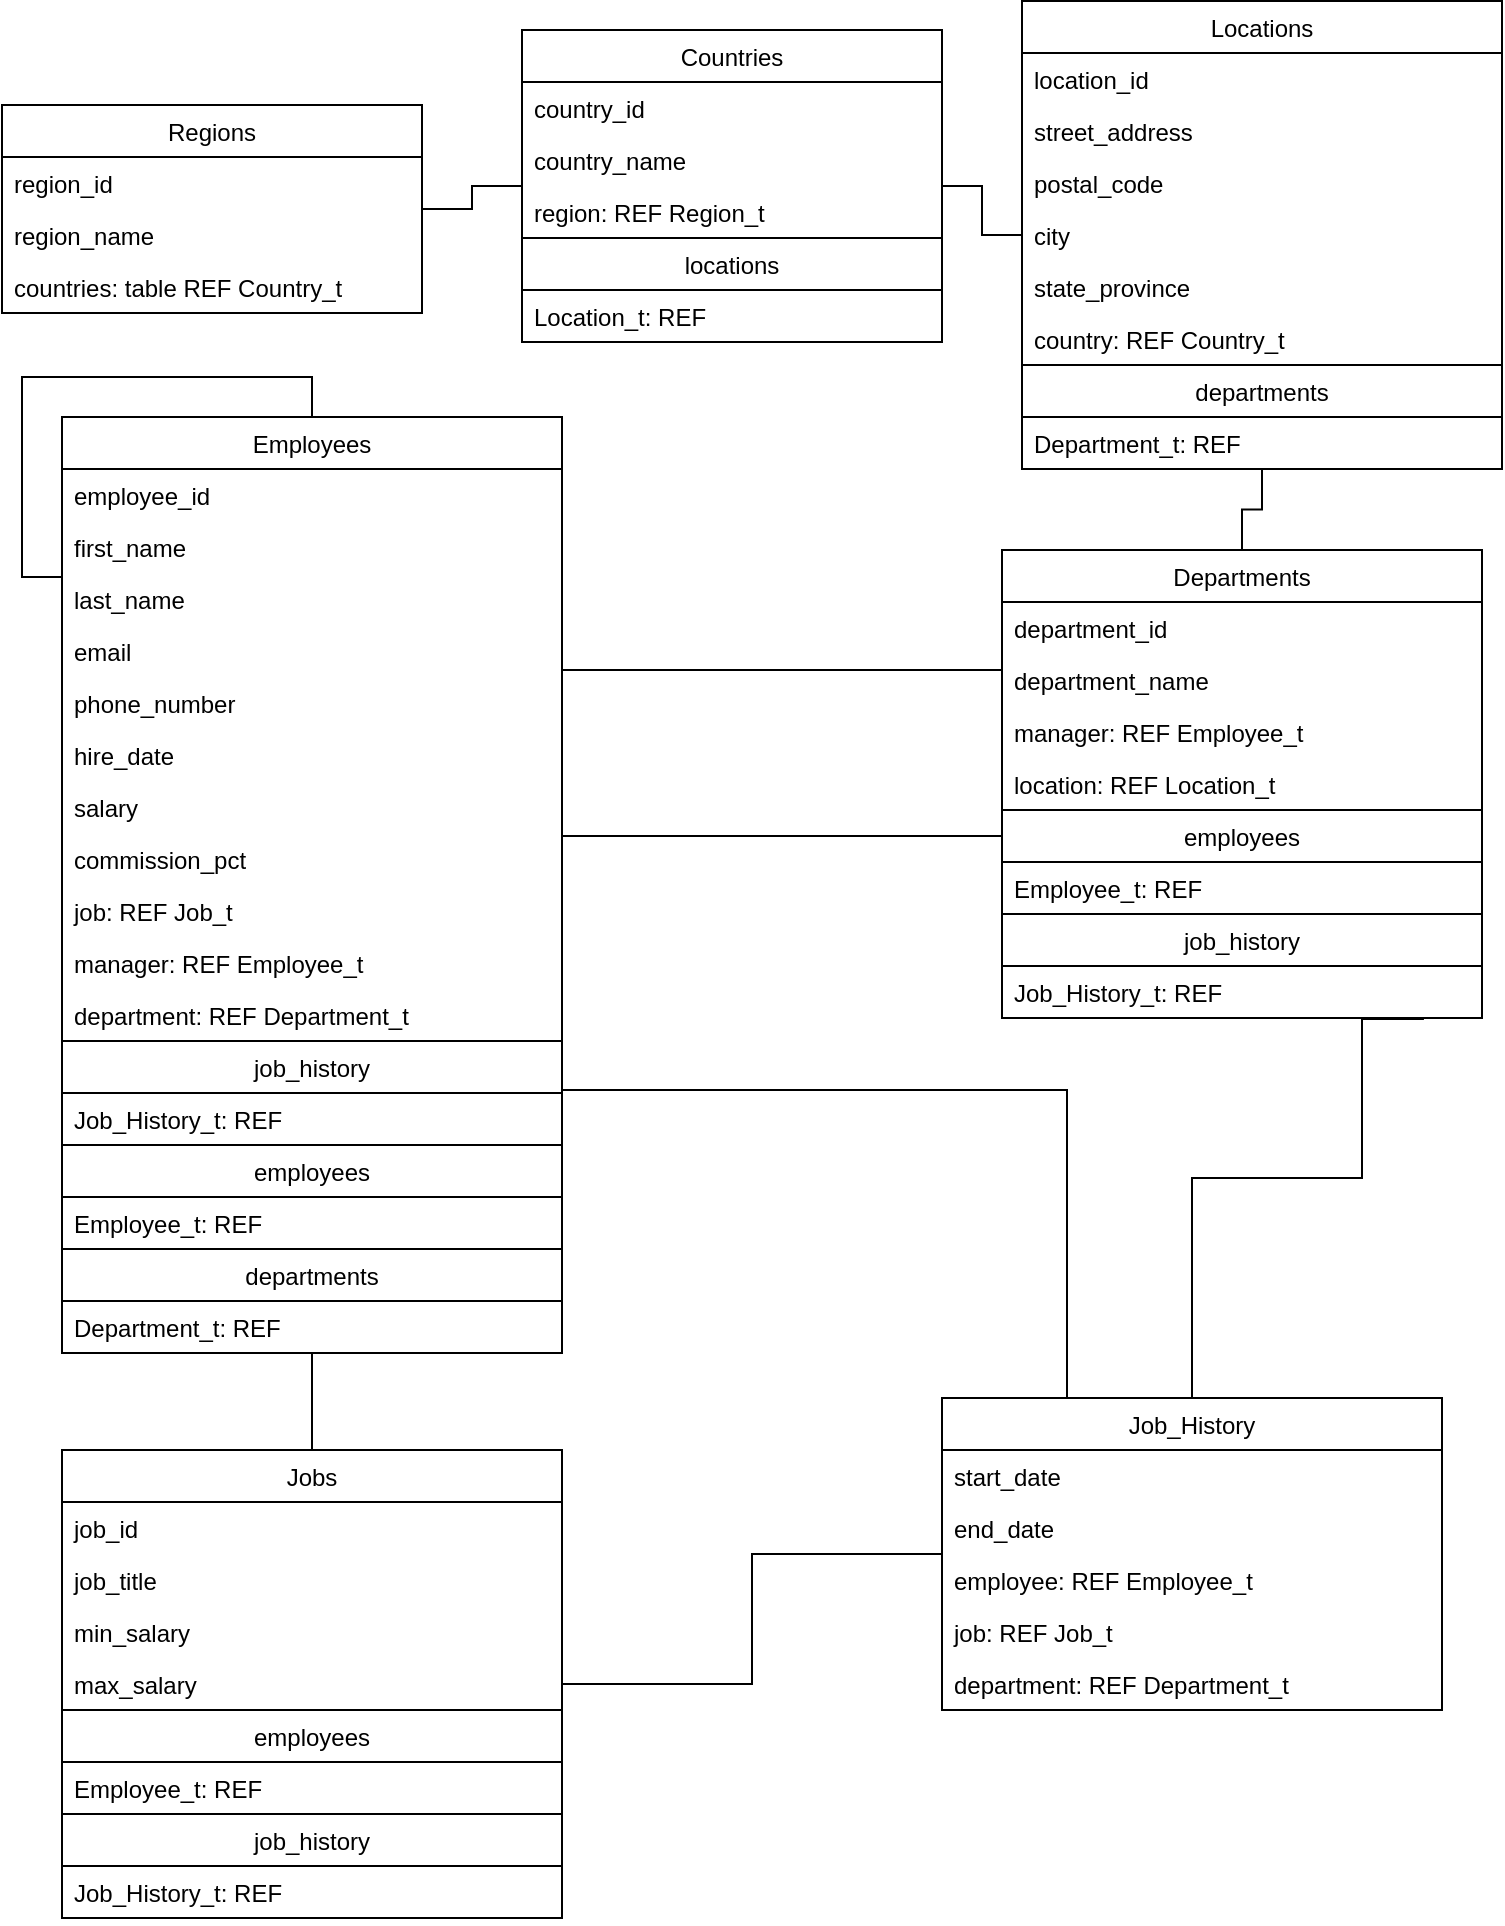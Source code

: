 <mxfile version="10.6.5" type="device"><diagram id="toMqpoAieVKs-ws_aWYP" name="Page-1"><mxGraphModel dx="1394" dy="765" grid="1" gridSize="10" guides="1" tooltips="1" connect="1" arrows="1" fold="1" page="1" pageScale="1" pageWidth="827" pageHeight="1169" math="0" shadow="0"><root><mxCell id="0"/><mxCell id="1" parent="0"/><mxCell id="nZDAAM3uMezkxP6vl0-N-9" value="" style="edgeStyle=orthogonalEdgeStyle;rounded=0;orthogonalLoop=1;jettySize=auto;html=1;endArrow=none;endFill=0;" edge="1" parent="1" source="nZDAAM3uMezkxP6vl0-N-1" target="nZDAAM3uMezkxP6vl0-N-5"><mxGeometry relative="1" as="geometry"/></mxCell><mxCell id="nZDAAM3uMezkxP6vl0-N-1" value="Regions" style="swimlane;fontStyle=0;childLayout=stackLayout;horizontal=1;startSize=26;fillColor=none;horizontalStack=0;resizeParent=1;resizeParentMax=0;resizeLast=0;collapsible=1;marginBottom=0;" vertex="1" parent="1"><mxGeometry x="50" y="147.5" width="210" height="104" as="geometry"/></mxCell><mxCell id="nZDAAM3uMezkxP6vl0-N-2" value="region_id" style="text;strokeColor=none;fillColor=none;align=left;verticalAlign=top;spacingLeft=4;spacingRight=4;overflow=hidden;rotatable=0;points=[[0,0.5],[1,0.5]];portConstraint=eastwest;" vertex="1" parent="nZDAAM3uMezkxP6vl0-N-1"><mxGeometry y="26" width="210" height="26" as="geometry"/></mxCell><mxCell id="nZDAAM3uMezkxP6vl0-N-3" value="region_name" style="text;strokeColor=none;fillColor=none;align=left;verticalAlign=top;spacingLeft=4;spacingRight=4;overflow=hidden;rotatable=0;points=[[0,0.5],[1,0.5]];portConstraint=eastwest;" vertex="1" parent="nZDAAM3uMezkxP6vl0-N-1"><mxGeometry y="52" width="210" height="26" as="geometry"/></mxCell><mxCell id="nZDAAM3uMezkxP6vl0-N-4" value="countries: table REF Country_t" style="text;strokeColor=none;fillColor=none;align=left;verticalAlign=top;spacingLeft=4;spacingRight=4;overflow=hidden;rotatable=0;points=[[0,0.5],[1,0.5]];portConstraint=eastwest;" vertex="1" parent="nZDAAM3uMezkxP6vl0-N-1"><mxGeometry y="78" width="210" height="26" as="geometry"/></mxCell><mxCell id="nZDAAM3uMezkxP6vl0-N-16" value="" style="edgeStyle=orthogonalEdgeStyle;rounded=0;orthogonalLoop=1;jettySize=auto;html=1;endArrow=none;endFill=0;" edge="1" parent="1" source="nZDAAM3uMezkxP6vl0-N-5" target="nZDAAM3uMezkxP6vl0-N-11"><mxGeometry relative="1" as="geometry"/></mxCell><mxCell id="nZDAAM3uMezkxP6vl0-N-5" value="Countries" style="swimlane;fontStyle=0;childLayout=stackLayout;horizontal=1;startSize=26;fillColor=none;horizontalStack=0;resizeParent=1;resizeParentMax=0;resizeLast=0;collapsible=1;marginBottom=0;" vertex="1" parent="1"><mxGeometry x="310" y="110" width="210" height="156" as="geometry"/></mxCell><mxCell id="nZDAAM3uMezkxP6vl0-N-6" value="country_id" style="text;strokeColor=none;fillColor=none;align=left;verticalAlign=top;spacingLeft=4;spacingRight=4;overflow=hidden;rotatable=0;points=[[0,0.5],[1,0.5]];portConstraint=eastwest;" vertex="1" parent="nZDAAM3uMezkxP6vl0-N-5"><mxGeometry y="26" width="210" height="26" as="geometry"/></mxCell><mxCell id="nZDAAM3uMezkxP6vl0-N-7" value="country_name" style="text;strokeColor=none;fillColor=none;align=left;verticalAlign=top;spacingLeft=4;spacingRight=4;overflow=hidden;rotatable=0;points=[[0,0.5],[1,0.5]];portConstraint=eastwest;" vertex="1" parent="nZDAAM3uMezkxP6vl0-N-5"><mxGeometry y="52" width="210" height="26" as="geometry"/></mxCell><mxCell id="nZDAAM3uMezkxP6vl0-N-8" value="region: REF Region_t" style="text;strokeColor=none;fillColor=none;align=left;verticalAlign=top;spacingLeft=4;spacingRight=4;overflow=hidden;rotatable=0;points=[[0,0.5],[1,0.5]];portConstraint=eastwest;" vertex="1" parent="nZDAAM3uMezkxP6vl0-N-5"><mxGeometry y="78" width="210" height="26" as="geometry"/></mxCell><mxCell id="nZDAAM3uMezkxP6vl0-N-82" value="locations" style="swimlane;fontStyle=0;childLayout=stackLayout;horizontal=1;startSize=26;fillColor=none;horizontalStack=0;resizeParent=1;resizeParentMax=0;resizeLast=0;collapsible=1;marginBottom=0;" vertex="1" parent="nZDAAM3uMezkxP6vl0-N-5"><mxGeometry y="104" width="210" height="52" as="geometry"/></mxCell><mxCell id="nZDAAM3uMezkxP6vl0-N-83" value="Location_t: REF" style="text;strokeColor=none;fillColor=none;align=left;verticalAlign=top;spacingLeft=4;spacingRight=4;overflow=hidden;rotatable=0;points=[[0,0.5],[1,0.5]];portConstraint=eastwest;" vertex="1" parent="nZDAAM3uMezkxP6vl0-N-82"><mxGeometry y="26" width="210" height="26" as="geometry"/></mxCell><mxCell id="nZDAAM3uMezkxP6vl0-N-28" value="" style="edgeStyle=orthogonalEdgeStyle;rounded=0;orthogonalLoop=1;jettySize=auto;html=1;endArrow=none;endFill=0;" edge="1" parent="1" source="nZDAAM3uMezkxP6vl0-N-11" target="nZDAAM3uMezkxP6vl0-N-20"><mxGeometry relative="1" as="geometry"/></mxCell><mxCell id="nZDAAM3uMezkxP6vl0-N-11" value="Locations" style="swimlane;fontStyle=0;childLayout=stackLayout;horizontal=1;startSize=26;fillColor=none;horizontalStack=0;resizeParent=1;resizeParentMax=0;resizeLast=0;collapsible=1;marginBottom=0;" vertex="1" parent="1"><mxGeometry x="560" y="95.5" width="240" height="234" as="geometry"/></mxCell><mxCell id="nZDAAM3uMezkxP6vl0-N-12" value="location_id" style="text;strokeColor=none;fillColor=none;align=left;verticalAlign=top;spacingLeft=4;spacingRight=4;overflow=hidden;rotatable=0;points=[[0,0.5],[1,0.5]];portConstraint=eastwest;" vertex="1" parent="nZDAAM3uMezkxP6vl0-N-11"><mxGeometry y="26" width="240" height="26" as="geometry"/></mxCell><mxCell id="nZDAAM3uMezkxP6vl0-N-13" value="street_address" style="text;strokeColor=none;fillColor=none;align=left;verticalAlign=top;spacingLeft=4;spacingRight=4;overflow=hidden;rotatable=0;points=[[0,0.5],[1,0.5]];portConstraint=eastwest;" vertex="1" parent="nZDAAM3uMezkxP6vl0-N-11"><mxGeometry y="52" width="240" height="26" as="geometry"/></mxCell><mxCell id="nZDAAM3uMezkxP6vl0-N-17" value="postal_code" style="text;strokeColor=none;fillColor=none;align=left;verticalAlign=top;spacingLeft=4;spacingRight=4;overflow=hidden;rotatable=0;points=[[0,0.5],[1,0.5]];portConstraint=eastwest;" vertex="1" parent="nZDAAM3uMezkxP6vl0-N-11"><mxGeometry y="78" width="240" height="26" as="geometry"/></mxCell><mxCell id="nZDAAM3uMezkxP6vl0-N-18" value="city" style="text;strokeColor=none;fillColor=none;align=left;verticalAlign=top;spacingLeft=4;spacingRight=4;overflow=hidden;rotatable=0;points=[[0,0.5],[1,0.5]];portConstraint=eastwest;" vertex="1" parent="nZDAAM3uMezkxP6vl0-N-11"><mxGeometry y="104" width="240" height="26" as="geometry"/></mxCell><mxCell id="nZDAAM3uMezkxP6vl0-N-19" value="state_province" style="text;strokeColor=none;fillColor=none;align=left;verticalAlign=top;spacingLeft=4;spacingRight=4;overflow=hidden;rotatable=0;points=[[0,0.5],[1,0.5]];portConstraint=eastwest;" vertex="1" parent="nZDAAM3uMezkxP6vl0-N-11"><mxGeometry y="130" width="240" height="26" as="geometry"/></mxCell><mxCell id="nZDAAM3uMezkxP6vl0-N-14" value="country: REF Country_t" style="text;strokeColor=none;fillColor=none;align=left;verticalAlign=top;spacingLeft=4;spacingRight=4;overflow=hidden;rotatable=0;points=[[0,0.5],[1,0.5]];portConstraint=eastwest;" vertex="1" parent="nZDAAM3uMezkxP6vl0-N-11"><mxGeometry y="156" width="240" height="26" as="geometry"/></mxCell><mxCell id="nZDAAM3uMezkxP6vl0-N-78" value="departments" style="swimlane;fontStyle=0;childLayout=stackLayout;horizontal=1;startSize=26;fillColor=none;horizontalStack=0;resizeParent=1;resizeParentMax=0;resizeLast=0;collapsible=1;marginBottom=0;" vertex="1" parent="nZDAAM3uMezkxP6vl0-N-11"><mxGeometry y="182" width="240" height="52" as="geometry"><mxRectangle y="182" width="240" height="26" as="alternateBounds"/></mxGeometry></mxCell><mxCell id="nZDAAM3uMezkxP6vl0-N-79" value="Department_t: REF" style="text;strokeColor=none;fillColor=none;align=left;verticalAlign=top;spacingLeft=4;spacingRight=4;overflow=hidden;rotatable=0;points=[[0,0.5],[1,0.5]];portConstraint=eastwest;" vertex="1" parent="nZDAAM3uMezkxP6vl0-N-78"><mxGeometry y="26" width="240" height="26" as="geometry"/></mxCell><mxCell id="nZDAAM3uMezkxP6vl0-N-36" value="" style="edgeStyle=orthogonalEdgeStyle;rounded=0;orthogonalLoop=1;jettySize=auto;html=1;endArrow=none;endFill=0;" edge="1" parent="1" source="nZDAAM3uMezkxP6vl0-N-20" target="nZDAAM3uMezkxP6vl0-N-29"><mxGeometry relative="1" as="geometry"><Array as="points"><mxPoint x="490" y="430"/><mxPoint x="490" y="430"/></Array></mxGeometry></mxCell><mxCell id="nZDAAM3uMezkxP6vl0-N-20" value="Departments" style="swimlane;fontStyle=0;childLayout=stackLayout;horizontal=1;startSize=26;fillColor=none;horizontalStack=0;resizeParent=1;resizeParentMax=0;resizeLast=0;collapsible=1;marginBottom=0;" vertex="1" parent="1"><mxGeometry x="550" y="370" width="240" height="234" as="geometry"/></mxCell><mxCell id="nZDAAM3uMezkxP6vl0-N-21" value="department_id" style="text;strokeColor=none;fillColor=none;align=left;verticalAlign=top;spacingLeft=4;spacingRight=4;overflow=hidden;rotatable=0;points=[[0,0.5],[1,0.5]];portConstraint=eastwest;" vertex="1" parent="nZDAAM3uMezkxP6vl0-N-20"><mxGeometry y="26" width="240" height="26" as="geometry"/></mxCell><mxCell id="nZDAAM3uMezkxP6vl0-N-22" value="department_name" style="text;strokeColor=none;fillColor=none;align=left;verticalAlign=top;spacingLeft=4;spacingRight=4;overflow=hidden;rotatable=0;points=[[0,0.5],[1,0.5]];portConstraint=eastwest;" vertex="1" parent="nZDAAM3uMezkxP6vl0-N-20"><mxGeometry y="52" width="240" height="26" as="geometry"/></mxCell><mxCell id="nZDAAM3uMezkxP6vl0-N-23" value="manager: REF Employee_t" style="text;strokeColor=none;fillColor=none;align=left;verticalAlign=top;spacingLeft=4;spacingRight=4;overflow=hidden;rotatable=0;points=[[0,0.5],[1,0.5]];portConstraint=eastwest;" vertex="1" parent="nZDAAM3uMezkxP6vl0-N-20"><mxGeometry y="78" width="240" height="26" as="geometry"/></mxCell><mxCell id="nZDAAM3uMezkxP6vl0-N-24" value="location: REF Location_t" style="text;strokeColor=none;fillColor=none;align=left;verticalAlign=top;spacingLeft=4;spacingRight=4;overflow=hidden;rotatable=0;points=[[0,0.5],[1,0.5]];portConstraint=eastwest;" vertex="1" parent="nZDAAM3uMezkxP6vl0-N-20"><mxGeometry y="104" width="240" height="26" as="geometry"/></mxCell><mxCell id="nZDAAM3uMezkxP6vl0-N-94" value="employees" style="swimlane;fontStyle=0;childLayout=stackLayout;horizontal=1;startSize=26;fillColor=none;horizontalStack=0;resizeParent=1;resizeParentMax=0;resizeLast=0;collapsible=1;marginBottom=0;" vertex="1" parent="nZDAAM3uMezkxP6vl0-N-20"><mxGeometry y="130" width="240" height="52" as="geometry"><mxRectangle y="130" width="240" height="26" as="alternateBounds"/></mxGeometry></mxCell><mxCell id="nZDAAM3uMezkxP6vl0-N-95" value="Employee_t: REF" style="text;strokeColor=none;fillColor=none;align=left;verticalAlign=top;spacingLeft=4;spacingRight=4;overflow=hidden;rotatable=0;points=[[0,0.5],[1,0.5]];portConstraint=eastwest;" vertex="1" parent="nZDAAM3uMezkxP6vl0-N-94"><mxGeometry y="26" width="240" height="26" as="geometry"/></mxCell><mxCell id="nZDAAM3uMezkxP6vl0-N-98" value="job_history" style="swimlane;fontStyle=0;childLayout=stackLayout;horizontal=1;startSize=26;fillColor=none;horizontalStack=0;resizeParent=1;resizeParentMax=0;resizeLast=0;collapsible=1;marginBottom=0;" vertex="1" parent="nZDAAM3uMezkxP6vl0-N-20"><mxGeometry y="182" width="240" height="52" as="geometry"/></mxCell><mxCell id="nZDAAM3uMezkxP6vl0-N-99" value="Job_History_t: REF" style="text;strokeColor=none;fillColor=none;align=left;verticalAlign=top;spacingLeft=4;spacingRight=4;overflow=hidden;rotatable=0;points=[[0,0.5],[1,0.5]];portConstraint=eastwest;" vertex="1" parent="nZDAAM3uMezkxP6vl0-N-98"><mxGeometry y="26" width="240" height="26" as="geometry"/></mxCell><mxCell id="nZDAAM3uMezkxP6vl0-N-62" value="" style="edgeStyle=orthogonalEdgeStyle;rounded=0;orthogonalLoop=1;jettySize=auto;html=1;endArrow=none;endFill=0;" edge="1" parent="1" source="nZDAAM3uMezkxP6vl0-N-29" target="nZDAAM3uMezkxP6vl0-N-46"><mxGeometry relative="1" as="geometry"/></mxCell><mxCell id="nZDAAM3uMezkxP6vl0-N-29" value="Employees" style="swimlane;fontStyle=0;childLayout=stackLayout;horizontal=1;startSize=26;fillColor=none;horizontalStack=0;resizeParent=1;resizeParentMax=0;resizeLast=0;collapsible=1;marginBottom=0;" vertex="1" parent="1"><mxGeometry x="80" y="303.5" width="250" height="468" as="geometry"/></mxCell><mxCell id="nZDAAM3uMezkxP6vl0-N-30" value="employee_id" style="text;strokeColor=none;fillColor=none;align=left;verticalAlign=top;spacingLeft=4;spacingRight=4;overflow=hidden;rotatable=0;points=[[0,0.5],[1,0.5]];portConstraint=eastwest;" vertex="1" parent="nZDAAM3uMezkxP6vl0-N-29"><mxGeometry y="26" width="250" height="26" as="geometry"/></mxCell><mxCell id="nZDAAM3uMezkxP6vl0-N-31" value="first_name" style="text;strokeColor=none;fillColor=none;align=left;verticalAlign=top;spacingLeft=4;spacingRight=4;overflow=hidden;rotatable=0;points=[[0,0.5],[1,0.5]];portConstraint=eastwest;" vertex="1" parent="nZDAAM3uMezkxP6vl0-N-29"><mxGeometry y="52" width="250" height="26" as="geometry"/></mxCell><mxCell id="nZDAAM3uMezkxP6vl0-N-32" value="last_name" style="text;strokeColor=none;fillColor=none;align=left;verticalAlign=top;spacingLeft=4;spacingRight=4;overflow=hidden;rotatable=0;points=[[0,0.5],[1,0.5]];portConstraint=eastwest;" vertex="1" parent="nZDAAM3uMezkxP6vl0-N-29"><mxGeometry y="78" width="250" height="26" as="geometry"/></mxCell><mxCell id="nZDAAM3uMezkxP6vl0-N-33" value="email" style="text;strokeColor=none;fillColor=none;align=left;verticalAlign=top;spacingLeft=4;spacingRight=4;overflow=hidden;rotatable=0;points=[[0,0.5],[1,0.5]];portConstraint=eastwest;" vertex="1" parent="nZDAAM3uMezkxP6vl0-N-29"><mxGeometry y="104" width="250" height="26" as="geometry"/></mxCell><mxCell id="nZDAAM3uMezkxP6vl0-N-34" value="phone_number" style="text;strokeColor=none;fillColor=none;align=left;verticalAlign=top;spacingLeft=4;spacingRight=4;overflow=hidden;rotatable=0;points=[[0,0.5],[1,0.5]];portConstraint=eastwest;" vertex="1" parent="nZDAAM3uMezkxP6vl0-N-29"><mxGeometry y="130" width="250" height="26" as="geometry"/></mxCell><mxCell id="nZDAAM3uMezkxP6vl0-N-35" value="hire_date" style="text;strokeColor=none;fillColor=none;align=left;verticalAlign=top;spacingLeft=4;spacingRight=4;overflow=hidden;rotatable=0;points=[[0,0.5],[1,0.5]];portConstraint=eastwest;" vertex="1" parent="nZDAAM3uMezkxP6vl0-N-29"><mxGeometry y="156" width="250" height="26" as="geometry"/></mxCell><mxCell id="nZDAAM3uMezkxP6vl0-N-37" value="salary" style="text;strokeColor=none;fillColor=none;align=left;verticalAlign=top;spacingLeft=4;spacingRight=4;overflow=hidden;rotatable=0;points=[[0,0.5],[1,0.5]];portConstraint=eastwest;" vertex="1" parent="nZDAAM3uMezkxP6vl0-N-29"><mxGeometry y="182" width="250" height="26" as="geometry"/></mxCell><mxCell id="nZDAAM3uMezkxP6vl0-N-38" value="commission_pct" style="text;strokeColor=none;fillColor=none;align=left;verticalAlign=top;spacingLeft=4;spacingRight=4;overflow=hidden;rotatable=0;points=[[0,0.5],[1,0.5]];portConstraint=eastwest;" vertex="1" parent="nZDAAM3uMezkxP6vl0-N-29"><mxGeometry y="208" width="250" height="26" as="geometry"/></mxCell><mxCell id="nZDAAM3uMezkxP6vl0-N-39" value="job: REF Job_t" style="text;strokeColor=none;fillColor=none;align=left;verticalAlign=top;spacingLeft=4;spacingRight=4;overflow=hidden;rotatable=0;points=[[0,0.5],[1,0.5]];portConstraint=eastwest;" vertex="1" parent="nZDAAM3uMezkxP6vl0-N-29"><mxGeometry y="234" width="250" height="26" as="geometry"/></mxCell><mxCell id="nZDAAM3uMezkxP6vl0-N-40" value="manager: REF Employee_t" style="text;strokeColor=none;fillColor=none;align=left;verticalAlign=top;spacingLeft=4;spacingRight=4;overflow=hidden;rotatable=0;points=[[0,0.5],[1,0.5]];portConstraint=eastwest;" vertex="1" parent="nZDAAM3uMezkxP6vl0-N-29"><mxGeometry y="260" width="250" height="26" as="geometry"/></mxCell><mxCell id="nZDAAM3uMezkxP6vl0-N-41" value="department: REF Department_t" style="text;strokeColor=none;fillColor=none;align=left;verticalAlign=top;spacingLeft=4;spacingRight=4;overflow=hidden;rotatable=0;points=[[0,0.5],[1,0.5]];portConstraint=eastwest;" vertex="1" parent="nZDAAM3uMezkxP6vl0-N-29"><mxGeometry y="286" width="250" height="26" as="geometry"/></mxCell><mxCell id="nZDAAM3uMezkxP6vl0-N-45" style="edgeStyle=orthogonalEdgeStyle;rounded=0;orthogonalLoop=1;jettySize=auto;html=1;entryX=0;entryY=0.077;entryDx=0;entryDy=0;entryPerimeter=0;endArrow=none;endFill=0;" edge="1" parent="nZDAAM3uMezkxP6vl0-N-29" source="nZDAAM3uMezkxP6vl0-N-29" target="nZDAAM3uMezkxP6vl0-N-32"><mxGeometry relative="1" as="geometry"/></mxCell><mxCell id="nZDAAM3uMezkxP6vl0-N-114" value="job_history" style="swimlane;fontStyle=0;childLayout=stackLayout;horizontal=1;startSize=26;fillColor=none;horizontalStack=0;resizeParent=1;resizeParentMax=0;resizeLast=0;collapsible=1;marginBottom=0;" vertex="1" parent="nZDAAM3uMezkxP6vl0-N-29"><mxGeometry y="312" width="250" height="52" as="geometry"/></mxCell><mxCell id="nZDAAM3uMezkxP6vl0-N-115" value="Job_History_t: REF" style="text;strokeColor=none;fillColor=none;align=left;verticalAlign=top;spacingLeft=4;spacingRight=4;overflow=hidden;rotatable=0;points=[[0,0.5],[1,0.5]];portConstraint=eastwest;" vertex="1" parent="nZDAAM3uMezkxP6vl0-N-114"><mxGeometry y="26" width="250" height="26" as="geometry"/></mxCell><mxCell id="nZDAAM3uMezkxP6vl0-N-112" value="employees" style="swimlane;fontStyle=0;childLayout=stackLayout;horizontal=1;startSize=26;fillColor=none;horizontalStack=0;resizeParent=1;resizeParentMax=0;resizeLast=0;collapsible=1;marginBottom=0;" vertex="1" parent="nZDAAM3uMezkxP6vl0-N-29"><mxGeometry y="364" width="250" height="52" as="geometry"><mxRectangle y="130" width="240" height="26" as="alternateBounds"/></mxGeometry></mxCell><mxCell id="nZDAAM3uMezkxP6vl0-N-113" value="Employee_t: REF" style="text;strokeColor=none;fillColor=none;align=left;verticalAlign=top;spacingLeft=4;spacingRight=4;overflow=hidden;rotatable=0;points=[[0,0.5],[1,0.5]];portConstraint=eastwest;" vertex="1" parent="nZDAAM3uMezkxP6vl0-N-112"><mxGeometry y="26" width="250" height="26" as="geometry"/></mxCell><mxCell id="nZDAAM3uMezkxP6vl0-N-108" value="departments" style="swimlane;fontStyle=0;childLayout=stackLayout;horizontal=1;startSize=26;fillColor=none;horizontalStack=0;resizeParent=1;resizeParentMax=0;resizeLast=0;collapsible=1;marginBottom=0;" vertex="1" parent="nZDAAM3uMezkxP6vl0-N-29"><mxGeometry y="416" width="250" height="52" as="geometry"><mxRectangle y="182" width="240" height="26" as="alternateBounds"/></mxGeometry></mxCell><mxCell id="nZDAAM3uMezkxP6vl0-N-109" value="Department_t: REF" style="text;strokeColor=none;fillColor=none;align=left;verticalAlign=top;spacingLeft=4;spacingRight=4;overflow=hidden;rotatable=0;points=[[0,0.5],[1,0.5]];portConstraint=eastwest;" vertex="1" parent="nZDAAM3uMezkxP6vl0-N-108"><mxGeometry y="26" width="250" height="26" as="geometry"/></mxCell><mxCell id="nZDAAM3uMezkxP6vl0-N-74" value="" style="edgeStyle=orthogonalEdgeStyle;rounded=0;orthogonalLoop=1;jettySize=auto;html=1;endArrow=none;endFill=0;" edge="1" parent="1" source="nZDAAM3uMezkxP6vl0-N-46" target="nZDAAM3uMezkxP6vl0-N-67"><mxGeometry relative="1" as="geometry"/></mxCell><mxCell id="nZDAAM3uMezkxP6vl0-N-46" value="Jobs" style="swimlane;fontStyle=0;childLayout=stackLayout;horizontal=1;startSize=26;fillColor=none;horizontalStack=0;resizeParent=1;resizeParentMax=0;resizeLast=0;collapsible=1;marginBottom=0;" vertex="1" parent="1"><mxGeometry x="80" y="820" width="250" height="234" as="geometry"/></mxCell><mxCell id="nZDAAM3uMezkxP6vl0-N-47" value="job_id" style="text;strokeColor=none;fillColor=none;align=left;verticalAlign=top;spacingLeft=4;spacingRight=4;overflow=hidden;rotatable=0;points=[[0,0.5],[1,0.5]];portConstraint=eastwest;" vertex="1" parent="nZDAAM3uMezkxP6vl0-N-46"><mxGeometry y="26" width="250" height="26" as="geometry"/></mxCell><mxCell id="nZDAAM3uMezkxP6vl0-N-48" value="job_title" style="text;strokeColor=none;fillColor=none;align=left;verticalAlign=top;spacingLeft=4;spacingRight=4;overflow=hidden;rotatable=0;points=[[0,0.5],[1,0.5]];portConstraint=eastwest;" vertex="1" parent="nZDAAM3uMezkxP6vl0-N-46"><mxGeometry y="52" width="250" height="26" as="geometry"/></mxCell><mxCell id="nZDAAM3uMezkxP6vl0-N-49" value="min_salary" style="text;strokeColor=none;fillColor=none;align=left;verticalAlign=top;spacingLeft=4;spacingRight=4;overflow=hidden;rotatable=0;points=[[0,0.5],[1,0.5]];portConstraint=eastwest;" vertex="1" parent="nZDAAM3uMezkxP6vl0-N-46"><mxGeometry y="78" width="250" height="26" as="geometry"/></mxCell><mxCell id="nZDAAM3uMezkxP6vl0-N-50" value="max_salary" style="text;strokeColor=none;fillColor=none;align=left;verticalAlign=top;spacingLeft=4;spacingRight=4;overflow=hidden;rotatable=0;points=[[0,0.5],[1,0.5]];portConstraint=eastwest;" vertex="1" parent="nZDAAM3uMezkxP6vl0-N-46"><mxGeometry y="104" width="250" height="26" as="geometry"/></mxCell><mxCell id="nZDAAM3uMezkxP6vl0-N-118" value="employees" style="swimlane;fontStyle=0;childLayout=stackLayout;horizontal=1;startSize=26;fillColor=none;horizontalStack=0;resizeParent=1;resizeParentMax=0;resizeLast=0;collapsible=1;marginBottom=0;" vertex="1" parent="nZDAAM3uMezkxP6vl0-N-46"><mxGeometry y="130" width="250" height="52" as="geometry"><mxRectangle y="130" width="240" height="26" as="alternateBounds"/></mxGeometry></mxCell><mxCell id="nZDAAM3uMezkxP6vl0-N-119" value="Employee_t: REF" style="text;strokeColor=none;fillColor=none;align=left;verticalAlign=top;spacingLeft=4;spacingRight=4;overflow=hidden;rotatable=0;points=[[0,0.5],[1,0.5]];portConstraint=eastwest;" vertex="1" parent="nZDAAM3uMezkxP6vl0-N-118"><mxGeometry y="26" width="250" height="26" as="geometry"/></mxCell><mxCell id="nZDAAM3uMezkxP6vl0-N-116" value="job_history" style="swimlane;fontStyle=0;childLayout=stackLayout;horizontal=1;startSize=26;fillColor=none;horizontalStack=0;resizeParent=1;resizeParentMax=0;resizeLast=0;collapsible=1;marginBottom=0;" vertex="1" parent="nZDAAM3uMezkxP6vl0-N-46"><mxGeometry y="182" width="250" height="52" as="geometry"/></mxCell><mxCell id="nZDAAM3uMezkxP6vl0-N-117" value="Job_History_t: REF" style="text;strokeColor=none;fillColor=none;align=left;verticalAlign=top;spacingLeft=4;spacingRight=4;overflow=hidden;rotatable=0;points=[[0,0.5],[1,0.5]];portConstraint=eastwest;" vertex="1" parent="nZDAAM3uMezkxP6vl0-N-116"><mxGeometry y="26" width="250" height="26" as="geometry"/></mxCell><mxCell id="nZDAAM3uMezkxP6vl0-N-76" style="edgeStyle=orthogonalEdgeStyle;rounded=0;orthogonalLoop=1;jettySize=auto;html=1;exitX=0.5;exitY=0;exitDx=0;exitDy=0;endArrow=none;endFill=0;entryX=0.879;entryY=1.019;entryDx=0;entryDy=0;entryPerimeter=0;" edge="1" parent="1" source="nZDAAM3uMezkxP6vl0-N-67" target="nZDAAM3uMezkxP6vl0-N-99"><mxGeometry relative="1" as="geometry"><mxPoint x="637" y="610" as="targetPoint"/><Array as="points"><mxPoint x="645" y="684"/><mxPoint x="730" y="684"/><mxPoint x="730" y="604"/></Array></mxGeometry></mxCell><mxCell id="nZDAAM3uMezkxP6vl0-N-77" style="edgeStyle=orthogonalEdgeStyle;rounded=0;orthogonalLoop=1;jettySize=auto;html=1;exitX=0.25;exitY=0;exitDx=0;exitDy=0;entryX=1;entryY=0.5;entryDx=0;entryDy=0;endArrow=none;endFill=0;" edge="1" parent="1" source="nZDAAM3uMezkxP6vl0-N-67" target="nZDAAM3uMezkxP6vl0-N-41"><mxGeometry relative="1" as="geometry"><Array as="points"><mxPoint x="543" y="640"/><mxPoint x="340" y="640"/></Array></mxGeometry></mxCell><mxCell id="nZDAAM3uMezkxP6vl0-N-67" value="Job_History" style="swimlane;fontStyle=0;childLayout=stackLayout;horizontal=1;startSize=26;fillColor=none;horizontalStack=0;resizeParent=1;resizeParentMax=0;resizeLast=0;collapsible=1;marginBottom=0;" vertex="1" parent="1"><mxGeometry x="520" y="794" width="250" height="156" as="geometry"/></mxCell><mxCell id="nZDAAM3uMezkxP6vl0-N-68" value="start_date" style="text;strokeColor=none;fillColor=none;align=left;verticalAlign=top;spacingLeft=4;spacingRight=4;overflow=hidden;rotatable=0;points=[[0,0.5],[1,0.5]];portConstraint=eastwest;" vertex="1" parent="nZDAAM3uMezkxP6vl0-N-67"><mxGeometry y="26" width="250" height="26" as="geometry"/></mxCell><mxCell id="nZDAAM3uMezkxP6vl0-N-69" value="end_date" style="text;strokeColor=none;fillColor=none;align=left;verticalAlign=top;spacingLeft=4;spacingRight=4;overflow=hidden;rotatable=0;points=[[0,0.5],[1,0.5]];portConstraint=eastwest;" vertex="1" parent="nZDAAM3uMezkxP6vl0-N-67"><mxGeometry y="52" width="250" height="26" as="geometry"/></mxCell><mxCell id="nZDAAM3uMezkxP6vl0-N-70" value="employee: REF Employee_t" style="text;strokeColor=none;fillColor=none;align=left;verticalAlign=top;spacingLeft=4;spacingRight=4;overflow=hidden;rotatable=0;points=[[0,0.5],[1,0.5]];portConstraint=eastwest;" vertex="1" parent="nZDAAM3uMezkxP6vl0-N-67"><mxGeometry y="78" width="250" height="26" as="geometry"/></mxCell><mxCell id="nZDAAM3uMezkxP6vl0-N-71" value="job: REF Job_t" style="text;strokeColor=none;fillColor=none;align=left;verticalAlign=top;spacingLeft=4;spacingRight=4;overflow=hidden;rotatable=0;points=[[0,0.5],[1,0.5]];portConstraint=eastwest;" vertex="1" parent="nZDAAM3uMezkxP6vl0-N-67"><mxGeometry y="104" width="250" height="26" as="geometry"/></mxCell><mxCell id="nZDAAM3uMezkxP6vl0-N-72" value="department: REF Department_t" style="text;strokeColor=none;fillColor=none;align=left;verticalAlign=top;spacingLeft=4;spacingRight=4;overflow=hidden;rotatable=0;points=[[0,0.5],[1,0.5]];portConstraint=eastwest;" vertex="1" parent="nZDAAM3uMezkxP6vl0-N-67"><mxGeometry y="130" width="250" height="26" as="geometry"/></mxCell><mxCell id="nZDAAM3uMezkxP6vl0-N-63" style="edgeStyle=orthogonalEdgeStyle;rounded=0;orthogonalLoop=1;jettySize=auto;html=1;exitX=1;exitY=0.5;exitDx=0;exitDy=0;entryX=0;entryY=0.25;entryDx=0;entryDy=0;endArrow=none;endFill=0;" edge="1" parent="1" source="nZDAAM3uMezkxP6vl0-N-38" target="nZDAAM3uMezkxP6vl0-N-94"><mxGeometry relative="1" as="geometry"><mxPoint x="520" y="525" as="targetPoint"/><Array as="points"><mxPoint x="330" y="513"/></Array></mxGeometry></mxCell></root></mxGraphModel></diagram></mxfile>